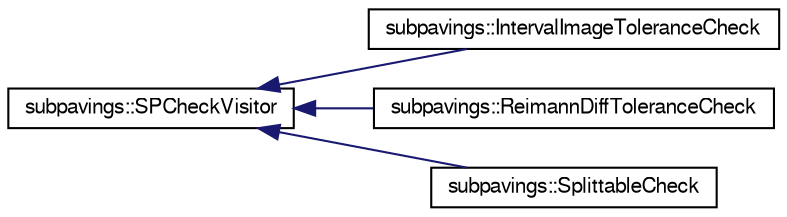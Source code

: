 digraph G
{
  edge [fontname="FreeSans",fontsize="10",labelfontname="FreeSans",labelfontsize="10"];
  node [fontname="FreeSans",fontsize="10",shape=record];
  rankdir="LR";
  Node1 [label="subpavings::SPCheckVisitor",height=0.2,width=0.4,color="black", fillcolor="white", style="filled",URL="$classsubpavings_1_1SPCheckVisitor.shtml"];
  Node1 -> Node2 [dir="back",color="midnightblue",fontsize="10",style="solid",fontname="FreeSans"];
  Node2 [label="subpavings::IntervalImageToleranceCheck",height=0.2,width=0.4,color="black", fillcolor="white", style="filled",URL="$classsubpavings_1_1IntervalImageToleranceCheck.shtml",tooltip="A type that visits  SPnodes to check if they meet an interval image tolerance requirement."];
  Node1 -> Node3 [dir="back",color="midnightblue",fontsize="10",style="solid",fontname="FreeSans"];
  Node3 [label="subpavings::ReimannDiffToleranceCheck",height=0.2,width=0.4,color="black", fillcolor="white", style="filled",URL="$classsubpavings_1_1ReimannDiffToleranceCheck.shtml",tooltip="A type that visits  SPnodes to check if they meet a &#39;Reimann Difference&#39; tolerance requirement..."];
  Node1 -> Node4 [dir="back",color="midnightblue",fontsize="10",style="solid",fontname="FreeSans"];
  Node4 [label="subpavings::SplittableCheck",height=0.2,width=0.4,color="black", fillcolor="white", style="filled",URL="$classsubpavings_1_1SplittableCheck.shtml",tooltip="A type that visits  SPnodes to check if they are splittable."];
}
